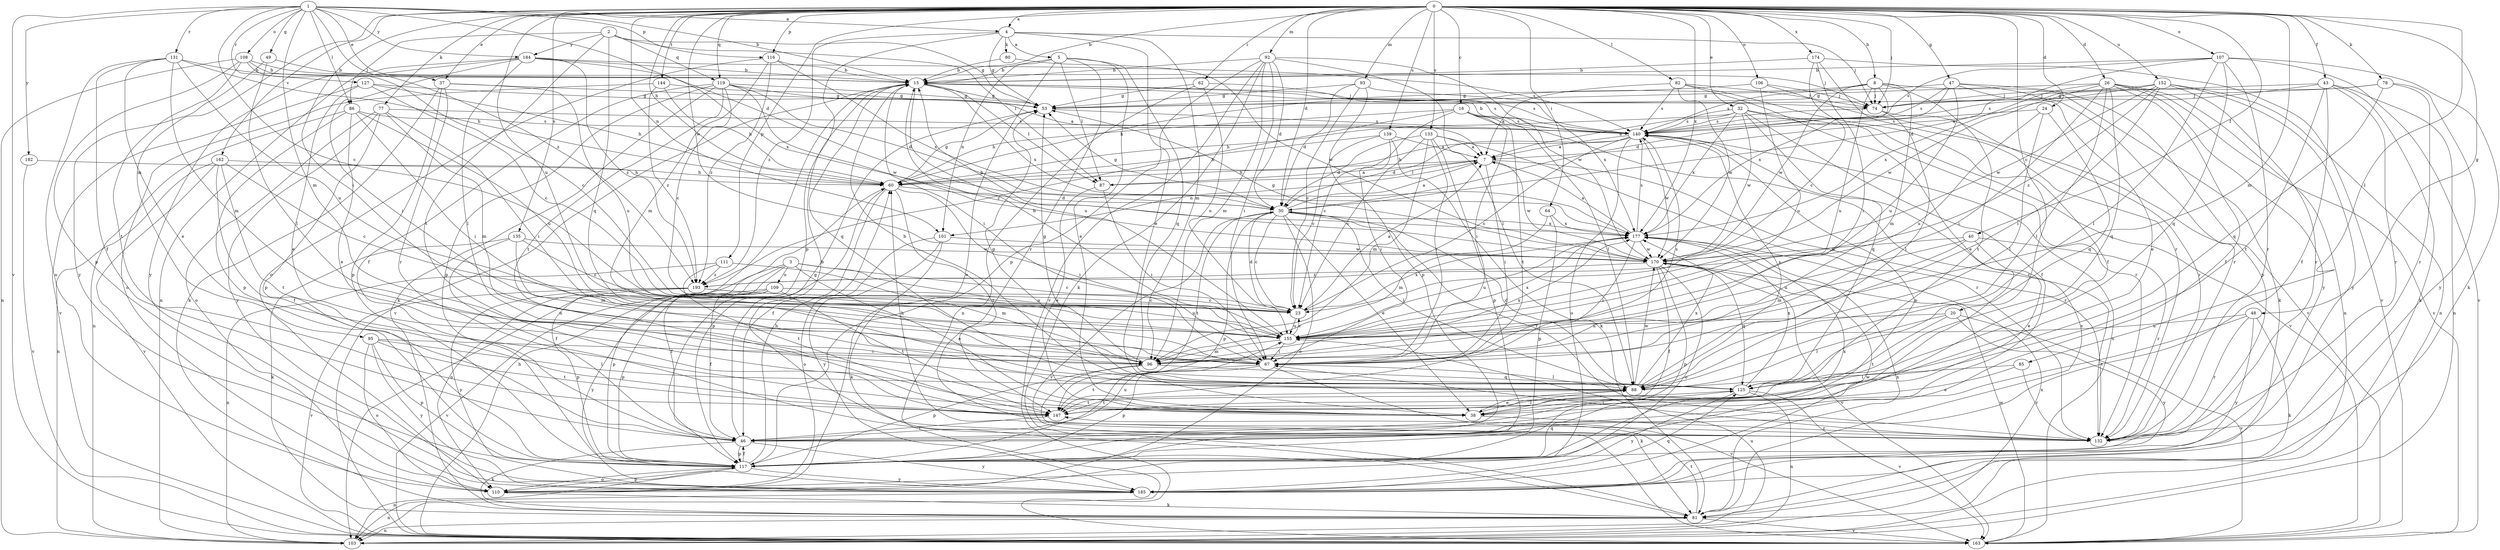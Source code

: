 strict digraph  {
0;
1;
2;
3;
4;
5;
7;
8;
15;
16;
20;
23;
24;
26;
30;
32;
37;
38;
40;
43;
46;
47;
48;
49;
53;
60;
62;
64;
67;
74;
77;
78;
80;
81;
82;
85;
86;
87;
88;
92;
93;
95;
96;
101;
103;
106;
107;
108;
109;
110;
111;
116;
117;
119;
125;
127;
131;
132;
133;
135;
139;
140;
144;
147;
152;
155;
162;
163;
170;
174;
177;
182;
184;
185;
193;
0 -> 4  [label=a];
0 -> 8  [label=b];
0 -> 15  [label=b];
0 -> 16  [label=c];
0 -> 20  [label=c];
0 -> 24  [label=d];
0 -> 26  [label=d];
0 -> 30  [label=d];
0 -> 32  [label=e];
0 -> 37  [label=e];
0 -> 40  [label=f];
0 -> 43  [label=f];
0 -> 47  [label=g];
0 -> 48  [label=g];
0 -> 60  [label=h];
0 -> 62  [label=i];
0 -> 64  [label=i];
0 -> 67  [label=i];
0 -> 74  [label=j];
0 -> 77  [label=k];
0 -> 78  [label=k];
0 -> 82  [label=l];
0 -> 85  [label=l];
0 -> 92  [label=m];
0 -> 93  [label=m];
0 -> 95  [label=m];
0 -> 96  [label=m];
0 -> 101  [label=n];
0 -> 106  [label=o];
0 -> 107  [label=o];
0 -> 111  [label=p];
0 -> 116  [label=p];
0 -> 119  [label=q];
0 -> 133  [label=s];
0 -> 135  [label=s];
0 -> 139  [label=s];
0 -> 144  [label=t];
0 -> 152  [label=u];
0 -> 155  [label=u];
0 -> 162  [label=v];
0 -> 170  [label=w];
0 -> 174  [label=x];
0 -> 177  [label=x];
1 -> 4  [label=a];
1 -> 15  [label=b];
1 -> 23  [label=c];
1 -> 30  [label=d];
1 -> 37  [label=e];
1 -> 49  [label=g];
1 -> 86  [label=l];
1 -> 96  [label=m];
1 -> 108  [label=o];
1 -> 116  [label=p];
1 -> 127  [label=r];
1 -> 131  [label=r];
1 -> 163  [label=v];
1 -> 182  [label=y];
1 -> 184  [label=y];
1 -> 193  [label=z];
2 -> 53  [label=g];
2 -> 86  [label=l];
2 -> 87  [label=l];
2 -> 119  [label=q];
2 -> 125  [label=q];
2 -> 147  [label=t];
2 -> 184  [label=y];
3 -> 23  [label=c];
3 -> 38  [label=e];
3 -> 46  [label=f];
3 -> 109  [label=o];
3 -> 110  [label=o];
3 -> 117  [label=p];
3 -> 155  [label=u];
4 -> 5  [label=a];
4 -> 38  [label=e];
4 -> 53  [label=g];
4 -> 74  [label=j];
4 -> 80  [label=k];
4 -> 96  [label=m];
4 -> 117  [label=p];
4 -> 193  [label=z];
5 -> 15  [label=b];
5 -> 38  [label=e];
5 -> 87  [label=l];
5 -> 101  [label=n];
5 -> 110  [label=o];
5 -> 125  [label=q];
5 -> 132  [label=r];
7 -> 60  [label=h];
7 -> 67  [label=i];
7 -> 87  [label=l];
7 -> 101  [label=n];
7 -> 132  [label=r];
7 -> 170  [label=w];
8 -> 60  [label=h];
8 -> 74  [label=j];
8 -> 81  [label=k];
8 -> 96  [label=m];
8 -> 140  [label=s];
8 -> 147  [label=t];
8 -> 155  [label=u];
8 -> 170  [label=w];
8 -> 177  [label=x];
15 -> 53  [label=g];
15 -> 67  [label=i];
15 -> 74  [label=j];
15 -> 87  [label=l];
15 -> 103  [label=n];
15 -> 125  [label=q];
15 -> 140  [label=s];
15 -> 155  [label=u];
15 -> 163  [label=v];
15 -> 177  [label=x];
16 -> 23  [label=c];
16 -> 60  [label=h];
16 -> 67  [label=i];
16 -> 88  [label=l];
16 -> 132  [label=r];
16 -> 140  [label=s];
16 -> 147  [label=t];
16 -> 193  [label=z];
20 -> 88  [label=l];
20 -> 147  [label=t];
20 -> 155  [label=u];
20 -> 163  [label=v];
20 -> 185  [label=y];
23 -> 7  [label=a];
23 -> 30  [label=d];
23 -> 155  [label=u];
23 -> 177  [label=x];
24 -> 88  [label=l];
24 -> 125  [label=q];
24 -> 140  [label=s];
24 -> 155  [label=u];
26 -> 46  [label=f];
26 -> 53  [label=g];
26 -> 67  [label=i];
26 -> 88  [label=l];
26 -> 103  [label=n];
26 -> 125  [label=q];
26 -> 163  [label=v];
26 -> 170  [label=w];
26 -> 177  [label=x];
26 -> 185  [label=y];
30 -> 7  [label=a];
30 -> 23  [label=c];
30 -> 38  [label=e];
30 -> 53  [label=g];
30 -> 88  [label=l];
30 -> 110  [label=o];
30 -> 117  [label=p];
30 -> 132  [label=r];
30 -> 147  [label=t];
30 -> 163  [label=v];
30 -> 177  [label=x];
32 -> 7  [label=a];
32 -> 46  [label=f];
32 -> 60  [label=h];
32 -> 125  [label=q];
32 -> 132  [label=r];
32 -> 140  [label=s];
32 -> 163  [label=v];
32 -> 170  [label=w];
32 -> 177  [label=x];
37 -> 53  [label=g];
37 -> 81  [label=k];
37 -> 117  [label=p];
37 -> 132  [label=r];
37 -> 155  [label=u];
38 -> 88  [label=l];
38 -> 132  [label=r];
40 -> 38  [label=e];
40 -> 96  [label=m];
40 -> 132  [label=r];
40 -> 155  [label=u];
40 -> 170  [label=w];
43 -> 7  [label=a];
43 -> 46  [label=f];
43 -> 74  [label=j];
43 -> 81  [label=k];
43 -> 103  [label=n];
43 -> 132  [label=r];
43 -> 147  [label=t];
46 -> 53  [label=g];
46 -> 81  [label=k];
46 -> 117  [label=p];
46 -> 155  [label=u];
46 -> 185  [label=y];
47 -> 30  [label=d];
47 -> 38  [label=e];
47 -> 53  [label=g];
47 -> 117  [label=p];
47 -> 132  [label=r];
47 -> 140  [label=s];
47 -> 155  [label=u];
48 -> 81  [label=k];
48 -> 132  [label=r];
48 -> 147  [label=t];
48 -> 155  [label=u];
48 -> 185  [label=y];
49 -> 15  [label=b];
49 -> 88  [label=l];
49 -> 185  [label=y];
53 -> 140  [label=s];
60 -> 30  [label=d];
60 -> 46  [label=f];
60 -> 53  [label=g];
60 -> 67  [label=i];
60 -> 117  [label=p];
60 -> 147  [label=t];
62 -> 53  [label=g];
62 -> 103  [label=n];
62 -> 140  [label=s];
62 -> 155  [label=u];
64 -> 96  [label=m];
64 -> 117  [label=p];
64 -> 177  [label=x];
67 -> 88  [label=l];
67 -> 117  [label=p];
67 -> 147  [label=t];
67 -> 163  [label=v];
74 -> 88  [label=l];
74 -> 132  [label=r];
74 -> 140  [label=s];
77 -> 67  [label=i];
77 -> 96  [label=m];
77 -> 110  [label=o];
77 -> 117  [label=p];
77 -> 140  [label=s];
77 -> 185  [label=y];
78 -> 53  [label=g];
78 -> 74  [label=j];
78 -> 125  [label=q];
78 -> 132  [label=r];
78 -> 185  [label=y];
80 -> 15  [label=b];
80 -> 170  [label=w];
81 -> 103  [label=n];
81 -> 140  [label=s];
81 -> 147  [label=t];
81 -> 163  [label=v];
81 -> 177  [label=x];
82 -> 7  [label=a];
82 -> 38  [label=e];
82 -> 46  [label=f];
82 -> 74  [label=j];
82 -> 140  [label=s];
82 -> 170  [label=w];
85 -> 38  [label=e];
85 -> 88  [label=l];
85 -> 132  [label=r];
86 -> 38  [label=e];
86 -> 67  [label=i];
86 -> 103  [label=n];
86 -> 117  [label=p];
86 -> 140  [label=s];
86 -> 155  [label=u];
87 -> 7  [label=a];
87 -> 38  [label=e];
87 -> 67  [label=i];
88 -> 30  [label=d];
88 -> 38  [label=e];
88 -> 140  [label=s];
88 -> 147  [label=t];
88 -> 170  [label=w];
88 -> 177  [label=x];
92 -> 15  [label=b];
92 -> 30  [label=d];
92 -> 67  [label=i];
92 -> 81  [label=k];
92 -> 88  [label=l];
92 -> 96  [label=m];
92 -> 117  [label=p];
92 -> 163  [label=v];
92 -> 170  [label=w];
93 -> 23  [label=c];
93 -> 30  [label=d];
93 -> 53  [label=g];
93 -> 117  [label=p];
93 -> 177  [label=x];
95 -> 67  [label=i];
95 -> 88  [label=l];
95 -> 110  [label=o];
95 -> 117  [label=p];
95 -> 147  [label=t];
95 -> 185  [label=y];
96 -> 53  [label=g];
96 -> 81  [label=k];
96 -> 117  [label=p];
96 -> 125  [label=q];
96 -> 140  [label=s];
96 -> 177  [label=x];
101 -> 81  [label=k];
101 -> 110  [label=o];
101 -> 170  [label=w];
101 -> 185  [label=y];
103 -> 155  [label=u];
103 -> 177  [label=x];
106 -> 53  [label=g];
106 -> 74  [label=j];
106 -> 155  [label=u];
106 -> 163  [label=v];
107 -> 15  [label=b];
107 -> 30  [label=d];
107 -> 81  [label=k];
107 -> 88  [label=l];
107 -> 125  [label=q];
107 -> 132  [label=r];
107 -> 140  [label=s];
107 -> 163  [label=v];
108 -> 15  [label=b];
108 -> 23  [label=c];
108 -> 74  [label=j];
108 -> 103  [label=n];
108 -> 117  [label=p];
108 -> 147  [label=t];
109 -> 23  [label=c];
109 -> 46  [label=f];
109 -> 117  [label=p];
109 -> 147  [label=t];
109 -> 163  [label=v];
109 -> 185  [label=y];
110 -> 81  [label=k];
110 -> 117  [label=p];
111 -> 96  [label=m];
111 -> 103  [label=n];
111 -> 147  [label=t];
111 -> 193  [label=z];
116 -> 15  [label=b];
116 -> 96  [label=m];
116 -> 110  [label=o];
116 -> 177  [label=x];
116 -> 193  [label=z];
117 -> 46  [label=f];
117 -> 60  [label=h];
117 -> 103  [label=n];
117 -> 110  [label=o];
117 -> 125  [label=q];
117 -> 177  [label=x];
117 -> 185  [label=y];
119 -> 7  [label=a];
119 -> 23  [label=c];
119 -> 30  [label=d];
119 -> 46  [label=f];
119 -> 53  [label=g];
119 -> 81  [label=k];
119 -> 117  [label=p];
119 -> 147  [label=t];
119 -> 170  [label=w];
125 -> 15  [label=b];
125 -> 53  [label=g];
125 -> 103  [label=n];
125 -> 147  [label=t];
125 -> 163  [label=v];
125 -> 177  [label=x];
125 -> 185  [label=y];
127 -> 23  [label=c];
127 -> 38  [label=e];
127 -> 53  [label=g];
127 -> 60  [label=h];
127 -> 163  [label=v];
131 -> 15  [label=b];
131 -> 38  [label=e];
131 -> 46  [label=f];
131 -> 60  [label=h];
131 -> 96  [label=m];
131 -> 110  [label=o];
131 -> 155  [label=u];
132 -> 15  [label=b];
132 -> 60  [label=h];
132 -> 67  [label=i];
133 -> 7  [label=a];
133 -> 23  [label=c];
133 -> 30  [label=d];
133 -> 67  [label=i];
133 -> 96  [label=m];
133 -> 117  [label=p];
133 -> 132  [label=r];
135 -> 23  [label=c];
135 -> 46  [label=f];
135 -> 81  [label=k];
135 -> 96  [label=m];
135 -> 170  [label=w];
139 -> 7  [label=a];
139 -> 23  [label=c];
139 -> 60  [label=h];
139 -> 67  [label=i];
139 -> 81  [label=k];
140 -> 7  [label=a];
140 -> 15  [label=b];
140 -> 23  [label=c];
140 -> 30  [label=d];
140 -> 60  [label=h];
140 -> 110  [label=o];
140 -> 117  [label=p];
140 -> 170  [label=w];
144 -> 53  [label=g];
144 -> 60  [label=h];
144 -> 110  [label=o];
144 -> 193  [label=z];
147 -> 46  [label=f];
152 -> 67  [label=i];
152 -> 74  [label=j];
152 -> 103  [label=n];
152 -> 132  [label=r];
152 -> 140  [label=s];
152 -> 170  [label=w];
152 -> 185  [label=y];
152 -> 193  [label=z];
155 -> 15  [label=b];
155 -> 23  [label=c];
155 -> 67  [label=i];
155 -> 96  [label=m];
155 -> 177  [label=x];
162 -> 23  [label=c];
162 -> 46  [label=f];
162 -> 60  [label=h];
162 -> 103  [label=n];
162 -> 147  [label=t];
162 -> 163  [label=v];
163 -> 60  [label=h];
163 -> 140  [label=s];
163 -> 170  [label=w];
170 -> 15  [label=b];
170 -> 46  [label=f];
170 -> 53  [label=g];
170 -> 110  [label=o];
170 -> 117  [label=p];
170 -> 125  [label=q];
170 -> 163  [label=v];
170 -> 193  [label=z];
174 -> 15  [label=b];
174 -> 23  [label=c];
174 -> 67  [label=i];
174 -> 132  [label=r];
174 -> 163  [label=v];
177 -> 7  [label=a];
177 -> 67  [label=i];
177 -> 140  [label=s];
177 -> 155  [label=u];
177 -> 170  [label=w];
182 -> 60  [label=h];
182 -> 163  [label=v];
184 -> 15  [label=b];
184 -> 67  [label=i];
184 -> 88  [label=l];
184 -> 103  [label=n];
184 -> 140  [label=s];
184 -> 177  [label=x];
184 -> 185  [label=y];
184 -> 193  [label=z];
185 -> 103  [label=n];
185 -> 125  [label=q];
185 -> 170  [label=w];
193 -> 23  [label=c];
193 -> 117  [label=p];
193 -> 155  [label=u];
193 -> 163  [label=v];
193 -> 185  [label=y];
}
